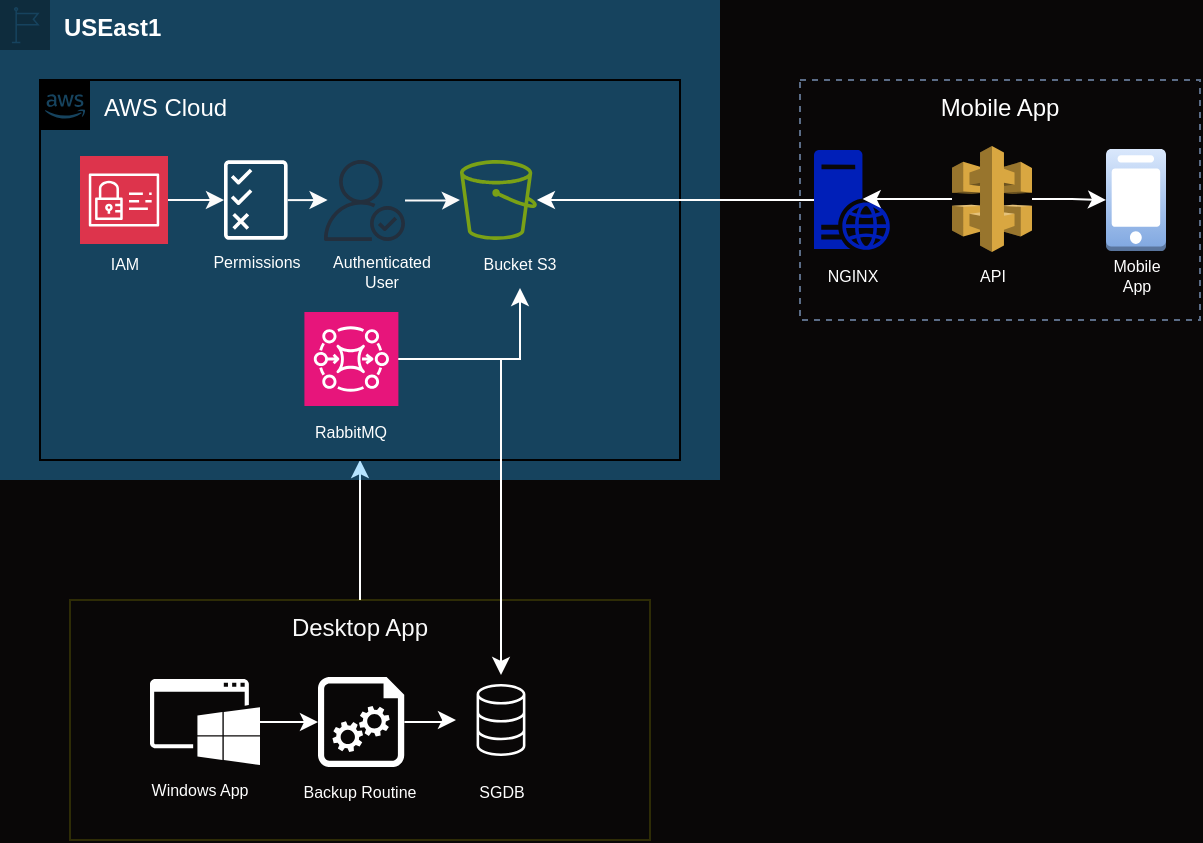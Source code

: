 <mxfile version="24.0.0" type="github">
  <diagram name="Página-1" id="Gs8XH1n-vk1Jil5ZYuc0">
    <mxGraphModel dx="1009" dy="542" grid="0" gridSize="10" guides="1" tooltips="1" connect="1" arrows="1" fold="1" page="1" pageScale="1" pageWidth="827" pageHeight="1169" background="#090707" math="0" shadow="0">
      <root>
        <mxCell id="0" />
        <mxCell id="1" parent="0" />
        <mxCell id="kDT5ixag_Zs7azZLQQpI-90" style="edgeStyle=orthogonalEdgeStyle;rounded=0;orthogonalLoop=1;jettySize=auto;html=1;entryX=0.5;entryY=1;entryDx=0;entryDy=0;strokeColor=#FFFFFF;" parent="1" source="kDT5ixag_Zs7azZLQQpI-56" target="kDT5ixag_Zs7azZLQQpI-2" edge="1">
          <mxGeometry relative="1" as="geometry" />
        </mxCell>
        <mxCell id="kDT5ixag_Zs7azZLQQpI-56" value="&lt;font color=&quot;#fafafa&quot;&gt;Desktop App&lt;/font&gt;&lt;div&gt;&lt;br&gt;&lt;/div&gt;" style="fillColor=#090707;strokeColor=#FFFF00;verticalAlign=top;fontStyle=0;fontColor=#DD3522;whiteSpace=wrap;html=1;opacity=15;strokeWidth=1;rounded=0;" parent="1" vertex="1">
          <mxGeometry x="75" y="300" width="290" height="120" as="geometry" />
        </mxCell>
        <mxCell id="kDT5ixag_Zs7azZLQQpI-67" value="" style="sketch=0;points=[[0,0,0],[0.25,0,0],[0.5,0,0],[0.75,0,0],[1,0,0],[0,1,0],[0.25,1,0],[0.5,1,0],[0.75,1,0],[1,1,0],[0,0.25,0],[0,0.5,0],[0,0.75,0],[1,0.25,0],[1,0.5,0],[1,0.75,0]];outlineConnect=0;fontColor=#232F3E;fillColor=#090707;strokeColor=#ffffff;dashed=0;verticalLabelPosition=bottom;verticalAlign=top;align=center;html=1;fontSize=12;fontStyle=0;aspect=fixed;shape=mxgraph.aws4.resourceIcon;resIcon=mxgraph.aws4.database;hachureGap=4;jiggle=2;curveFitting=1;rounded=0;" parent="1" vertex="1">
          <mxGeometry x="268" y="337.5" width="45" height="45" as="geometry" />
        </mxCell>
        <mxCell id="kDT5ixag_Zs7azZLQQpI-26" value="&lt;font&gt;USEast1&lt;/font&gt;" style="points=[[0,0],[0.25,0],[0.5,0],[0.75,0],[1,0],[1,0.25],[1,0.5],[1,0.75],[1,1],[0.75,1],[0.5,1],[0.25,1],[0,1],[0,0.75],[0,0.5],[0,0.25]];outlineConnect=0;gradientColor=none;html=1;whiteSpace=wrap;fontSize=12;fontStyle=1;container=1;pointerEvents=0;collapsible=0;recursiveResize=0;shape=mxgraph.aws4.group;grIcon=mxgraph.aws4.group_region;strokeColor=none;fillColor=#30B3FF;verticalAlign=top;align=left;spacingLeft=30;fontColor=#FFFFFF;labelBackgroundColor=none;opacity=35;strokeWidth=1;perimeterSpacing=3;rounded=0;labelBorderColor=none;" parent="1" vertex="1">
          <mxGeometry x="40" width="360" height="240" as="geometry" />
        </mxCell>
        <mxCell id="kDT5ixag_Zs7azZLQQpI-42" style="edgeStyle=orthogonalEdgeStyle;rounded=0;orthogonalLoop=1;jettySize=auto;html=1;strokeColor=#FAFAFA;" parent="kDT5ixag_Zs7azZLQQpI-26" source="kDT5ixag_Zs7azZLQQpI-37" target="kDT5ixag_Zs7azZLQQpI-19" edge="1">
          <mxGeometry relative="1" as="geometry" />
        </mxCell>
        <mxCell id="kDT5ixag_Zs7azZLQQpI-37" value="" style="sketch=0;outlineConnect=0;dashed=0;verticalLabelPosition=bottom;verticalAlign=top;align=center;html=1;fontSize=12;fontStyle=0;aspect=fixed;pointerEvents=1;shape=mxgraph.aws4.authenticated_user;strokeColor=none;fillColor=#d91c1c;fillStyle=auto;rounded=0;" parent="kDT5ixag_Zs7azZLQQpI-26" vertex="1">
          <mxGeometry x="162" y="80" width="40.5" height="40.5" as="geometry" />
        </mxCell>
        <mxCell id="kDT5ixag_Zs7azZLQQpI-19" value="" style="sketch=0;outlineConnect=0;fontColor=#232F3E;gradientColor=none;fillColor=#7AA116;strokeColor=none;dashed=0;verticalLabelPosition=bottom;verticalAlign=top;align=center;html=1;fontSize=12;fontStyle=0;aspect=fixed;pointerEvents=1;shape=mxgraph.aws4.bucket;rounded=0;" parent="kDT5ixag_Zs7azZLQQpI-26" vertex="1">
          <mxGeometry x="230" y="80" width="38.46" height="40" as="geometry" />
        </mxCell>
        <mxCell id="kDT5ixag_Zs7azZLQQpI-2" value="&lt;font color=&quot;#ffffff&quot;&gt;AWS Cloud&lt;/font&gt;" style="points=[[0,0],[0.25,0],[0.5,0],[0.75,0],[1,0],[1,0.25],[1,0.5],[1,0.75],[1,1],[0.75,1],[0.5,1],[0.25,1],[0,1],[0,0.75],[0,0.5],[0,0.25]];outlineConnect=0;gradientColor=none;html=1;whiteSpace=wrap;fontSize=12;fontStyle=0;container=1;pointerEvents=0;collapsible=0;recursiveResize=0;shape=mxgraph.aws4.group;grIcon=mxgraph.aws4.group_aws_cloud_alt;strokeColor=#000000;fillColor=none;verticalAlign=top;align=left;spacingLeft=30;fontColor=#232F3E;dashed=0;strokeWidth=1;rounded=0;" parent="kDT5ixag_Zs7azZLQQpI-26" vertex="1">
          <mxGeometry x="20" y="40" width="320" height="190" as="geometry" />
        </mxCell>
        <mxCell id="kDT5ixag_Zs7azZLQQpI-16" style="edgeStyle=orthogonalEdgeStyle;rounded=0;orthogonalLoop=1;jettySize=auto;html=1;strokeColor=#FAFAFA;" parent="kDT5ixag_Zs7azZLQQpI-2" source="kDT5ixag_Zs7azZLQQpI-11" target="kDT5ixag_Zs7azZLQQpI-14" edge="1">
          <mxGeometry relative="1" as="geometry" />
        </mxCell>
        <mxCell id="kDT5ixag_Zs7azZLQQpI-11" value="" style="sketch=0;points=[[0,0,0],[0.25,0,0],[0.5,0,0],[0.75,0,0],[1,0,0],[0,1,0],[0.25,1,0],[0.5,1,0],[0.75,1,0],[1,1,0],[0,0.25,0],[0,0.5,0],[0,0.75,0],[1,0.25,0],[1,0.5,0],[1,0.75,0]];outlineConnect=0;fontColor=#232F3E;fillColor=#DD344C;strokeColor=#ffffff;dashed=0;verticalLabelPosition=bottom;verticalAlign=top;align=center;html=1;fontSize=12;fontStyle=0;aspect=fixed;shape=mxgraph.aws4.resourceIcon;resIcon=mxgraph.aws4.identity_and_access_management;rounded=0;" parent="kDT5ixag_Zs7azZLQQpI-2" vertex="1">
          <mxGeometry x="20" y="38" width="44" height="44" as="geometry" />
        </mxCell>
        <mxCell id="kDT5ixag_Zs7azZLQQpI-14" value="" style="sketch=0;outlineConnect=0;fontColor=#232F3E;gradientColor=none;fillColor=default;strokeColor=none;dashed=0;verticalLabelPosition=bottom;verticalAlign=top;align=center;html=1;fontSize=12;fontStyle=0;aspect=fixed;pointerEvents=1;shape=mxgraph.aws4.permissions;rounded=0;" parent="kDT5ixag_Zs7azZLQQpI-2" vertex="1">
          <mxGeometry x="92" y="40" width="31.8" height="40" as="geometry" />
        </mxCell>
        <mxCell id="kDT5ixag_Zs7azZLQQpI-83" value="&lt;font style=&quot;font-size: 8px;&quot;&gt;IAM&lt;/font&gt;" style="text;html=1;align=center;verticalAlign=middle;whiteSpace=wrap;rounded=0;fontColor=#FFFFFF;strokeColor=none;fontSize=8;" parent="kDT5ixag_Zs7azZLQQpI-2" vertex="1">
          <mxGeometry x="24.5" y="83.5" width="35" height="16" as="geometry" />
        </mxCell>
        <mxCell id="kDT5ixag_Zs7azZLQQpI-84" value="Permissions&lt;div&gt;&lt;br/&gt;&lt;/div&gt;" style="text;html=1;align=center;verticalAlign=middle;whiteSpace=wrap;rounded=0;fontColor=#FFFFFF;strokeColor=none;fontSize=8;" parent="kDT5ixag_Zs7azZLQQpI-2" vertex="1">
          <mxGeometry x="83.6" y="80" width="48.6" height="31" as="geometry" />
        </mxCell>
        <mxCell id="kDT5ixag_Zs7azZLQQpI-85" value="Authenticated User" style="text;html=1;align=center;verticalAlign=middle;whiteSpace=wrap;rounded=0;fontColor=#FFFFFF;strokeColor=none;fontSize=8;" parent="kDT5ixag_Zs7azZLQQpI-2" vertex="1">
          <mxGeometry x="141" y="83" width="60" height="25" as="geometry" />
        </mxCell>
        <mxCell id="kDT5ixag_Zs7azZLQQpI-87" value="Bucket S3" style="text;html=1;align=center;verticalAlign=middle;whiteSpace=wrap;rounded=0;fontColor=#FFFFFF;strokeColor=none;fontSize=8;" parent="kDT5ixag_Zs7azZLQQpI-2" vertex="1">
          <mxGeometry x="210" y="79" width="60" height="25" as="geometry" />
        </mxCell>
        <mxCell id="wYUBJlUoqiBJIpzHBAqE-2" style="edgeStyle=orthogonalEdgeStyle;rounded=0;orthogonalLoop=1;jettySize=auto;html=1;entryX=0.5;entryY=1;entryDx=0;entryDy=0;strokeColor=#FFFFFF;" edge="1" parent="kDT5ixag_Zs7azZLQQpI-2" source="wYUBJlUoqiBJIpzHBAqE-1" target="kDT5ixag_Zs7azZLQQpI-87">
          <mxGeometry relative="1" as="geometry" />
        </mxCell>
        <mxCell id="wYUBJlUoqiBJIpzHBAqE-1" value="" style="sketch=0;points=[[0,0,0],[0.25,0,0],[0.5,0,0],[0.75,0,0],[1,0,0],[0,1,0],[0.25,1,0],[0.5,1,0],[0.75,1,0],[1,1,0],[0,0.25,0],[0,0.5,0],[0,0.75,0],[1,0.25,0],[1,0.5,0],[1,0.75,0]];outlineConnect=0;fontColor=#232F3E;fillColor=#E7157B;strokeColor=#ffffff;dashed=0;verticalLabelPosition=bottom;verticalAlign=top;align=center;html=1;fontSize=12;fontStyle=0;aspect=fixed;shape=mxgraph.aws4.resourceIcon;resIcon=mxgraph.aws4.mq;" vertex="1" parent="kDT5ixag_Zs7azZLQQpI-2">
          <mxGeometry x="132.2" y="116" width="47" height="47" as="geometry" />
        </mxCell>
        <mxCell id="wYUBJlUoqiBJIpzHBAqE-7" value="&lt;font style=&quot;font-size: 8px;&quot;&gt;RabbitMQ&lt;/font&gt;" style="text;html=1;align=center;verticalAlign=middle;whiteSpace=wrap;rounded=0;fontColor=#FFFFFF;strokeColor=none;fontSize=8;" vertex="1" parent="kDT5ixag_Zs7azZLQQpI-2">
          <mxGeometry x="138.2" y="168" width="35" height="16" as="geometry" />
        </mxCell>
        <mxCell id="kDT5ixag_Zs7azZLQQpI-41" style="edgeStyle=orthogonalEdgeStyle;rounded=0;orthogonalLoop=1;jettySize=auto;html=1;strokeColor=#FAFAFA;" parent="kDT5ixag_Zs7azZLQQpI-26" source="kDT5ixag_Zs7azZLQQpI-14" target="kDT5ixag_Zs7azZLQQpI-37" edge="1">
          <mxGeometry relative="1" as="geometry" />
        </mxCell>
        <mxCell id="kDT5ixag_Zs7azZLQQpI-45" value="Mobile App&lt;div&gt;&lt;br&gt;&lt;/div&gt;" style="fillColor=none;strokeColor=#5A6C86;dashed=1;verticalAlign=top;fontStyle=0;fontColor=#FFFFFF;whiteSpace=wrap;html=1;strokeWidth=1;rounded=0;" parent="1" vertex="1">
          <mxGeometry x="440" y="40" width="200" height="120" as="geometry" />
        </mxCell>
        <mxCell id="kDT5ixag_Zs7azZLQQpI-46" value="" style="outlineConnect=0;dashed=0;verticalLabelPosition=bottom;verticalAlign=top;align=center;html=1;shape=mxgraph.aws3.api_gateway;fillColor=#D9A741;gradientColor=none;rounded=0;strokeColor=#FFFFFF;" parent="1" vertex="1">
          <mxGeometry x="516" y="73" width="40" height="53" as="geometry" />
        </mxCell>
        <mxCell id="kDT5ixag_Zs7azZLQQpI-75" style="edgeStyle=orthogonalEdgeStyle;rounded=0;orthogonalLoop=1;jettySize=auto;html=1;strokeColor=#FFFFFF;" parent="1" source="kDT5ixag_Zs7azZLQQpI-48" target="kDT5ixag_Zs7azZLQQpI-19" edge="1">
          <mxGeometry relative="1" as="geometry" />
        </mxCell>
        <mxCell id="kDT5ixag_Zs7azZLQQpI-48" value="" style="sketch=0;aspect=fixed;pointerEvents=1;shadow=0;dashed=0;html=1;strokeColor=none;labelPosition=center;verticalLabelPosition=bottom;verticalAlign=top;align=center;fillColor=#001FB8;shape=mxgraph.mscae.enterprise.web_server;rounded=0;" parent="1" vertex="1">
          <mxGeometry x="447" y="75" width="38" height="50" as="geometry" />
        </mxCell>
        <mxCell id="kDT5ixag_Zs7azZLQQpI-49" value="" style="outlineConnect=0;dashed=0;verticalLabelPosition=bottom;verticalAlign=top;align=center;html=1;shape=mxgraph.aws3.mobile_client;fillColor=#dae8fc;strokeColor=#6c8ebf;gradientColor=#7ea6e0;rounded=0;" parent="1" vertex="1">
          <mxGeometry x="593" y="74.5" width="30" height="51" as="geometry" />
        </mxCell>
        <mxCell id="kDT5ixag_Zs7azZLQQpI-72" style="edgeStyle=orthogonalEdgeStyle;rounded=0;orthogonalLoop=1;jettySize=auto;html=1;strokeColor=#FFFFFF;" parent="1" source="kDT5ixag_Zs7azZLQQpI-61" target="kDT5ixag_Zs7azZLQQpI-67" edge="1">
          <mxGeometry relative="1" as="geometry" />
        </mxCell>
        <mxCell id="kDT5ixag_Zs7azZLQQpI-61" value="" style="sketch=0;aspect=fixed;pointerEvents=1;shadow=0;dashed=0;html=1;strokeColor=none;labelPosition=center;verticalLabelPosition=bottom;verticalAlign=top;align=center;shape=mxgraph.azure.startup_task;fillColor=#FFFFFF;hachureGap=4;jiggle=2;curveFitting=1;rounded=0;" parent="1" vertex="1">
          <mxGeometry x="199" y="338.5" width="43.2" height="45" as="geometry" />
        </mxCell>
        <mxCell id="kDT5ixag_Zs7azZLQQpI-77" style="edgeStyle=orthogonalEdgeStyle;rounded=0;orthogonalLoop=1;jettySize=auto;html=1;entryX=0;entryY=0.5;entryDx=0;entryDy=0;entryPerimeter=0;strokeColor=#FFFFFF;" parent="1" source="kDT5ixag_Zs7azZLQQpI-46" target="kDT5ixag_Zs7azZLQQpI-49" edge="1">
          <mxGeometry relative="1" as="geometry" />
        </mxCell>
        <mxCell id="kDT5ixag_Zs7azZLQQpI-78" style="edgeStyle=orthogonalEdgeStyle;rounded=0;orthogonalLoop=1;jettySize=auto;html=1;entryX=0.64;entryY=0.49;entryDx=0;entryDy=0;entryPerimeter=0;strokeColor=#FFFFFF;" parent="1" source="kDT5ixag_Zs7azZLQQpI-46" target="kDT5ixag_Zs7azZLQQpI-48" edge="1">
          <mxGeometry relative="1" as="geometry" />
        </mxCell>
        <mxCell id="kDT5ixag_Zs7azZLQQpI-79" value="" style="sketch=0;pointerEvents=1;shadow=0;dashed=0;html=1;strokeColor=none;fillColor=#FFFFFF;labelPosition=center;verticalLabelPosition=bottom;verticalAlign=top;outlineConnect=0;align=center;shape=mxgraph.office.concepts.application_windows;" parent="1" vertex="1">
          <mxGeometry x="115" y="339.5" width="55" height="43" as="geometry" />
        </mxCell>
        <mxCell id="kDT5ixag_Zs7azZLQQpI-80" style="edgeStyle=orthogonalEdgeStyle;rounded=0;orthogonalLoop=1;jettySize=auto;html=1;entryX=0;entryY=0.5;entryDx=0;entryDy=0;entryPerimeter=0;strokeColor=#FFFFFF;" parent="1" source="kDT5ixag_Zs7azZLQQpI-79" target="kDT5ixag_Zs7azZLQQpI-61" edge="1">
          <mxGeometry relative="1" as="geometry" />
        </mxCell>
        <mxCell id="wYUBJlUoqiBJIpzHBAqE-3" value="Windows App" style="text;html=1;align=center;verticalAlign=middle;whiteSpace=wrap;rounded=0;fontColor=#FFFFFF;strokeColor=none;fontSize=8;" vertex="1" parent="1">
          <mxGeometry x="110" y="382.5" width="60" height="25" as="geometry" />
        </mxCell>
        <mxCell id="wYUBJlUoqiBJIpzHBAqE-4" value="Backup Routine" style="text;html=1;align=center;verticalAlign=middle;whiteSpace=wrap;rounded=0;fontColor=#FFFFFF;strokeColor=none;fontSize=8;" vertex="1" parent="1">
          <mxGeometry x="190" y="383.5" width="60" height="25" as="geometry" />
        </mxCell>
        <mxCell id="wYUBJlUoqiBJIpzHBAqE-5" value="SGDB" style="text;html=1;align=center;verticalAlign=middle;whiteSpace=wrap;rounded=0;fontColor=#FFFFFF;strokeColor=none;fontSize=8;" vertex="1" parent="1">
          <mxGeometry x="260.5" y="383.5" width="60" height="25" as="geometry" />
        </mxCell>
        <mxCell id="wYUBJlUoqiBJIpzHBAqE-6" style="edgeStyle=orthogonalEdgeStyle;rounded=0;orthogonalLoop=1;jettySize=auto;html=1;strokeColor=#FFFFFF;" edge="1" parent="1" source="wYUBJlUoqiBJIpzHBAqE-1" target="kDT5ixag_Zs7azZLQQpI-67">
          <mxGeometry relative="1" as="geometry" />
        </mxCell>
        <mxCell id="wYUBJlUoqiBJIpzHBAqE-8" value="&lt;font style=&quot;font-size: 8px;&quot;&gt;NGINX&lt;/font&gt;" style="text;html=1;align=center;verticalAlign=middle;whiteSpace=wrap;rounded=0;fontColor=#FFFFFF;strokeColor=none;fontSize=8;" vertex="1" parent="1">
          <mxGeometry x="448.5" y="130" width="35" height="16" as="geometry" />
        </mxCell>
        <mxCell id="wYUBJlUoqiBJIpzHBAqE-9" value="API" style="text;html=1;align=center;verticalAlign=middle;whiteSpace=wrap;rounded=0;fontColor=#FFFFFF;strokeColor=none;fontSize=8;" vertex="1" parent="1">
          <mxGeometry x="518.5" y="130" width="35" height="16" as="geometry" />
        </mxCell>
        <mxCell id="wYUBJlUoqiBJIpzHBAqE-10" value="Mobile App" style="text;html=1;align=center;verticalAlign=middle;whiteSpace=wrap;rounded=0;fontColor=#FFFFFF;strokeColor=none;fontSize=8;" vertex="1" parent="1">
          <mxGeometry x="590.5" y="130" width="35" height="16" as="geometry" />
        </mxCell>
      </root>
    </mxGraphModel>
  </diagram>
</mxfile>
